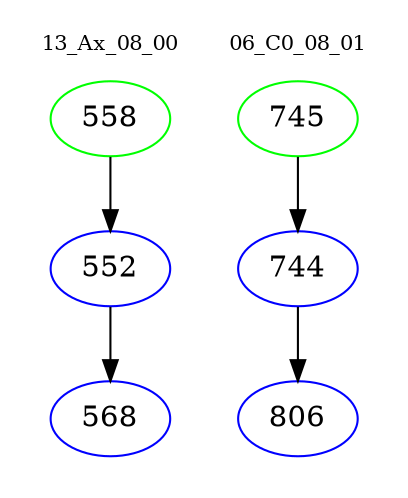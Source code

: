 digraph{
subgraph cluster_0 {
color = white
label = "13_Ax_08_00";
fontsize=10;
T0_558 [label="558", color="green"]
T0_558 -> T0_552 [color="black"]
T0_552 [label="552", color="blue"]
T0_552 -> T0_568 [color="black"]
T0_568 [label="568", color="blue"]
}
subgraph cluster_1 {
color = white
label = "06_C0_08_01";
fontsize=10;
T1_745 [label="745", color="green"]
T1_745 -> T1_744 [color="black"]
T1_744 [label="744", color="blue"]
T1_744 -> T1_806 [color="black"]
T1_806 [label="806", color="blue"]
}
}
